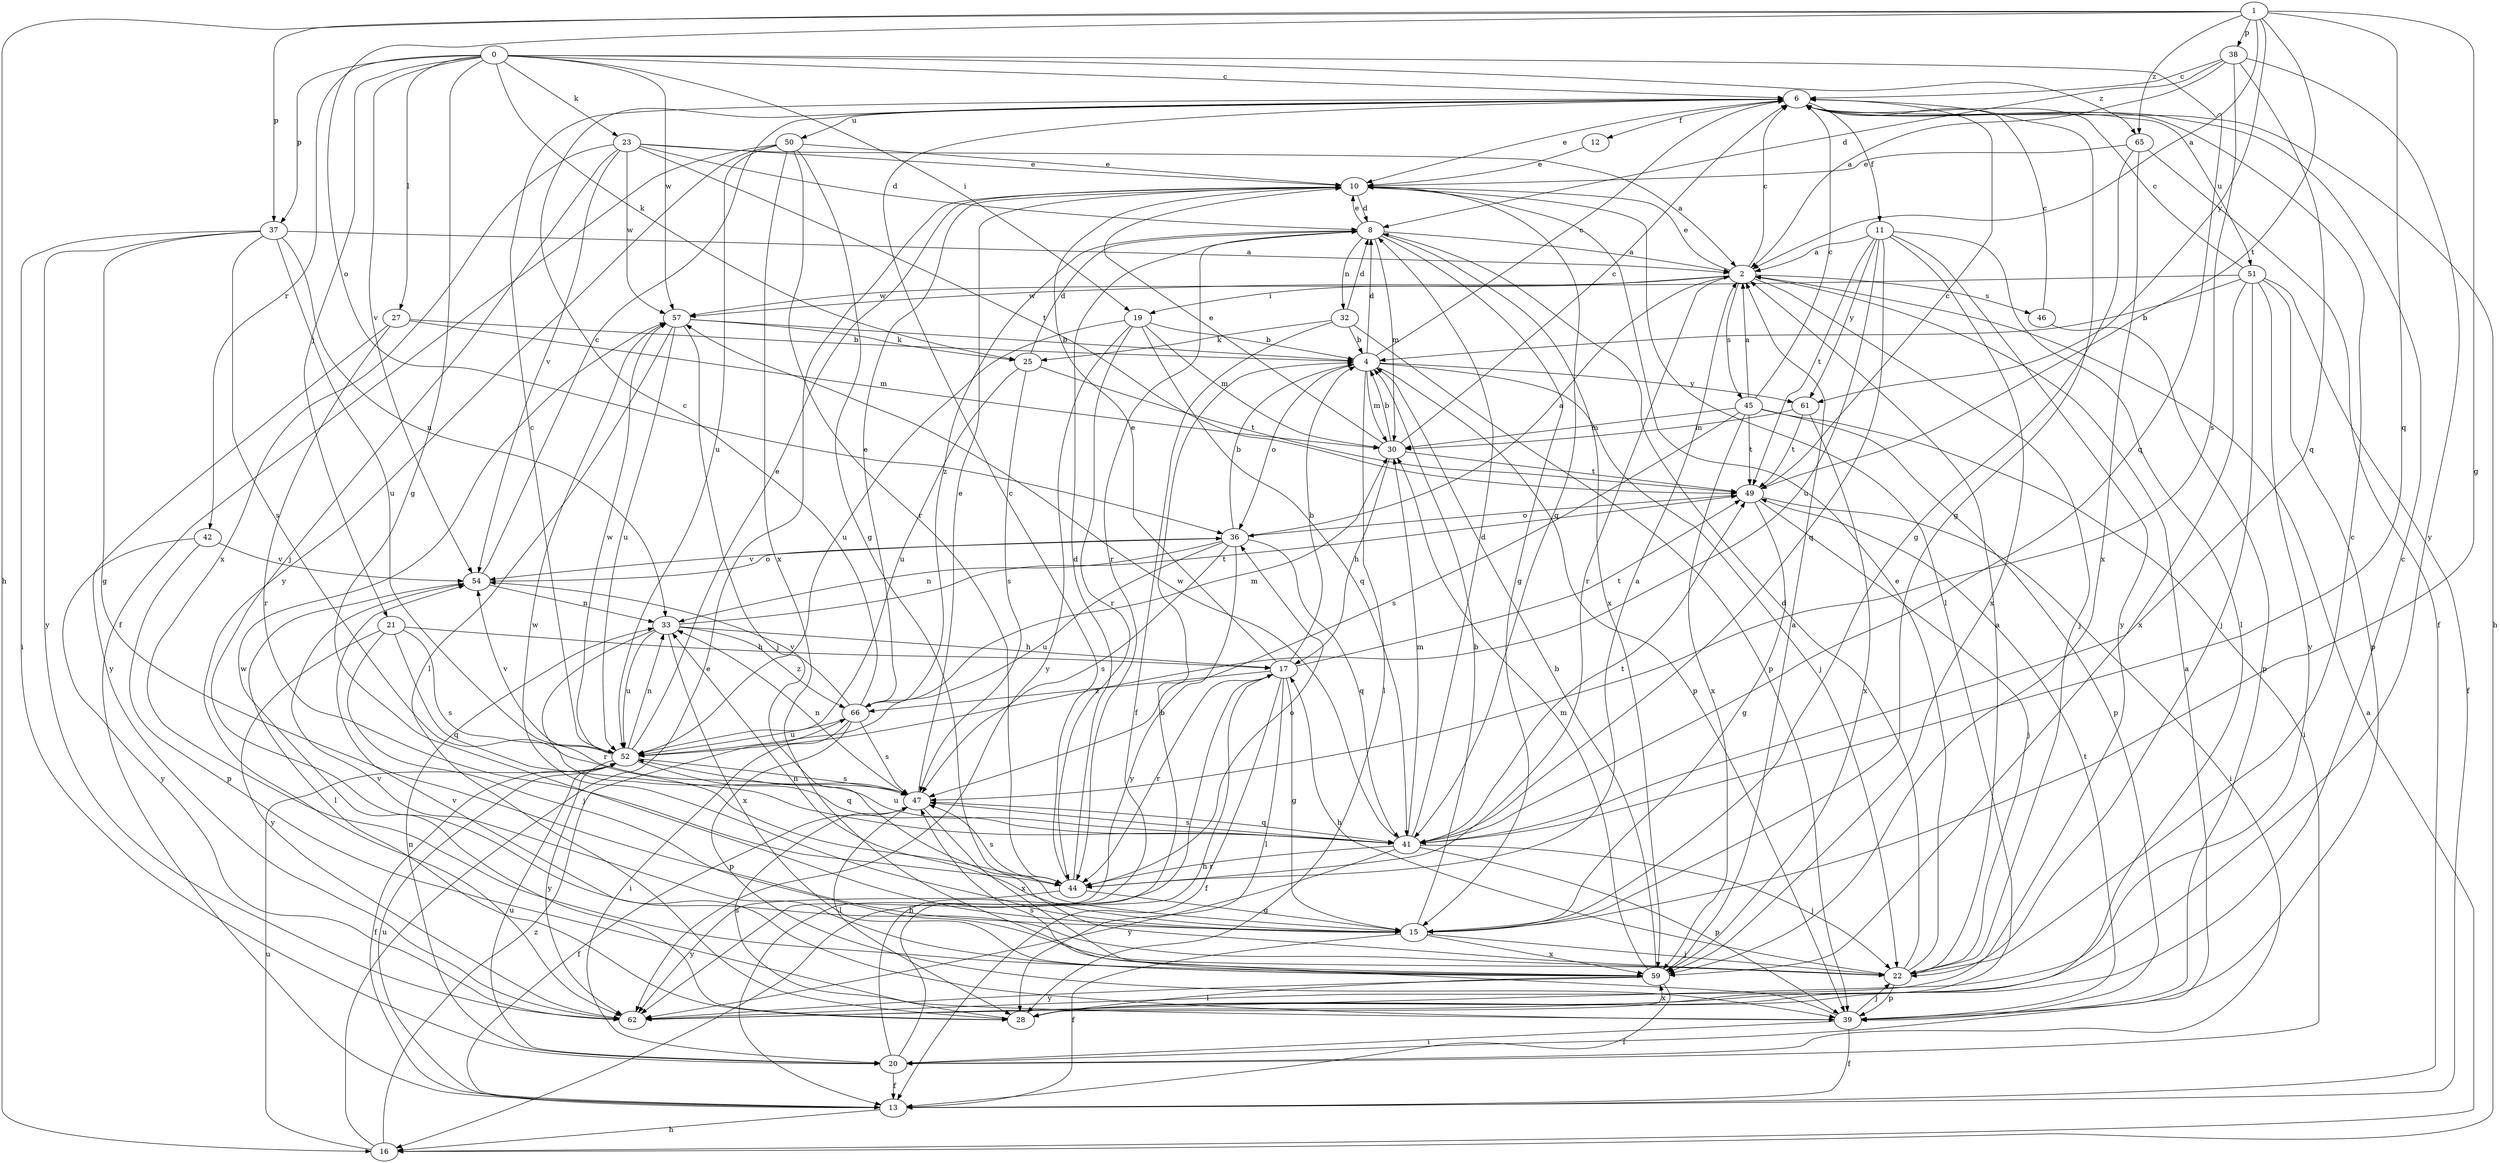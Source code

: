 strict digraph  {
0;
1;
2;
4;
6;
8;
10;
11;
12;
13;
15;
16;
17;
19;
20;
21;
22;
23;
25;
27;
28;
30;
32;
33;
36;
37;
38;
39;
41;
42;
44;
45;
46;
47;
49;
50;
51;
52;
54;
57;
59;
61;
62;
65;
66;
0 -> 6  [label=c];
0 -> 15  [label=g];
0 -> 19  [label=i];
0 -> 21  [label=j];
0 -> 23  [label=k];
0 -> 25  [label=k];
0 -> 27  [label=l];
0 -> 37  [label=p];
0 -> 41  [label=q];
0 -> 42  [label=r];
0 -> 54  [label=v];
0 -> 57  [label=w];
0 -> 65  [label=z];
1 -> 2  [label=a];
1 -> 15  [label=g];
1 -> 16  [label=h];
1 -> 36  [label=o];
1 -> 37  [label=p];
1 -> 38  [label=p];
1 -> 41  [label=q];
1 -> 49  [label=t];
1 -> 61  [label=y];
1 -> 65  [label=z];
2 -> 6  [label=c];
2 -> 10  [label=e];
2 -> 19  [label=i];
2 -> 22  [label=j];
2 -> 44  [label=r];
2 -> 45  [label=s];
2 -> 46  [label=s];
2 -> 57  [label=w];
4 -> 6  [label=c];
4 -> 8  [label=d];
4 -> 22  [label=j];
4 -> 28  [label=l];
4 -> 30  [label=m];
4 -> 36  [label=o];
4 -> 39  [label=p];
4 -> 61  [label=y];
6 -> 10  [label=e];
6 -> 11  [label=f];
6 -> 12  [label=f];
6 -> 15  [label=g];
6 -> 16  [label=h];
6 -> 50  [label=u];
6 -> 51  [label=u];
8 -> 2  [label=a];
8 -> 10  [label=e];
8 -> 15  [label=g];
8 -> 30  [label=m];
8 -> 32  [label=n];
8 -> 44  [label=r];
8 -> 59  [label=x];
8 -> 66  [label=z];
10 -> 8  [label=d];
10 -> 28  [label=l];
10 -> 41  [label=q];
11 -> 2  [label=a];
11 -> 28  [label=l];
11 -> 41  [label=q];
11 -> 49  [label=t];
11 -> 52  [label=u];
11 -> 59  [label=x];
11 -> 61  [label=y];
11 -> 62  [label=y];
12 -> 10  [label=e];
13 -> 16  [label=h];
13 -> 52  [label=u];
15 -> 4  [label=b];
15 -> 13  [label=f];
15 -> 22  [label=j];
15 -> 33  [label=n];
15 -> 57  [label=w];
15 -> 59  [label=x];
16 -> 2  [label=a];
16 -> 10  [label=e];
16 -> 52  [label=u];
16 -> 66  [label=z];
17 -> 4  [label=b];
17 -> 10  [label=e];
17 -> 13  [label=f];
17 -> 15  [label=g];
17 -> 16  [label=h];
17 -> 28  [label=l];
17 -> 44  [label=r];
17 -> 49  [label=t];
17 -> 66  [label=z];
19 -> 4  [label=b];
19 -> 30  [label=m];
19 -> 41  [label=q];
19 -> 44  [label=r];
19 -> 52  [label=u];
19 -> 62  [label=y];
20 -> 2  [label=a];
20 -> 4  [label=b];
20 -> 13  [label=f];
20 -> 17  [label=h];
20 -> 33  [label=n];
20 -> 52  [label=u];
21 -> 17  [label=h];
21 -> 22  [label=j];
21 -> 41  [label=q];
21 -> 47  [label=s];
21 -> 62  [label=y];
22 -> 2  [label=a];
22 -> 6  [label=c];
22 -> 8  [label=d];
22 -> 10  [label=e];
22 -> 17  [label=h];
22 -> 39  [label=p];
23 -> 2  [label=a];
23 -> 8  [label=d];
23 -> 10  [label=e];
23 -> 22  [label=j];
23 -> 49  [label=t];
23 -> 54  [label=v];
23 -> 57  [label=w];
23 -> 59  [label=x];
25 -> 8  [label=d];
25 -> 47  [label=s];
25 -> 49  [label=t];
25 -> 52  [label=u];
27 -> 4  [label=b];
27 -> 30  [label=m];
27 -> 44  [label=r];
27 -> 62  [label=y];
28 -> 6  [label=c];
28 -> 47  [label=s];
28 -> 57  [label=w];
28 -> 59  [label=x];
30 -> 4  [label=b];
30 -> 6  [label=c];
30 -> 10  [label=e];
30 -> 17  [label=h];
30 -> 49  [label=t];
32 -> 4  [label=b];
32 -> 8  [label=d];
32 -> 13  [label=f];
32 -> 25  [label=k];
32 -> 39  [label=p];
33 -> 17  [label=h];
33 -> 44  [label=r];
33 -> 49  [label=t];
33 -> 52  [label=u];
33 -> 59  [label=x];
33 -> 66  [label=z];
36 -> 2  [label=a];
36 -> 4  [label=b];
36 -> 33  [label=n];
36 -> 41  [label=q];
36 -> 47  [label=s];
36 -> 52  [label=u];
36 -> 54  [label=v];
36 -> 62  [label=y];
37 -> 2  [label=a];
37 -> 15  [label=g];
37 -> 20  [label=i];
37 -> 33  [label=n];
37 -> 47  [label=s];
37 -> 52  [label=u];
37 -> 62  [label=y];
38 -> 2  [label=a];
38 -> 6  [label=c];
38 -> 8  [label=d];
38 -> 41  [label=q];
38 -> 47  [label=s];
38 -> 62  [label=y];
39 -> 13  [label=f];
39 -> 20  [label=i];
39 -> 22  [label=j];
39 -> 47  [label=s];
39 -> 49  [label=t];
39 -> 54  [label=v];
41 -> 8  [label=d];
41 -> 22  [label=j];
41 -> 30  [label=m];
41 -> 39  [label=p];
41 -> 44  [label=r];
41 -> 47  [label=s];
41 -> 49  [label=t];
41 -> 52  [label=u];
41 -> 57  [label=w];
41 -> 62  [label=y];
42 -> 39  [label=p];
42 -> 54  [label=v];
42 -> 62  [label=y];
44 -> 2  [label=a];
44 -> 6  [label=c];
44 -> 8  [label=d];
44 -> 15  [label=g];
44 -> 36  [label=o];
44 -> 47  [label=s];
44 -> 62  [label=y];
45 -> 2  [label=a];
45 -> 6  [label=c];
45 -> 20  [label=i];
45 -> 30  [label=m];
45 -> 39  [label=p];
45 -> 47  [label=s];
45 -> 49  [label=t];
45 -> 59  [label=x];
46 -> 6  [label=c];
46 -> 39  [label=p];
47 -> 10  [label=e];
47 -> 13  [label=f];
47 -> 28  [label=l];
47 -> 33  [label=n];
47 -> 41  [label=q];
47 -> 59  [label=x];
49 -> 6  [label=c];
49 -> 15  [label=g];
49 -> 20  [label=i];
49 -> 22  [label=j];
49 -> 36  [label=o];
50 -> 10  [label=e];
50 -> 13  [label=f];
50 -> 15  [label=g];
50 -> 44  [label=r];
50 -> 52  [label=u];
50 -> 59  [label=x];
50 -> 62  [label=y];
51 -> 4  [label=b];
51 -> 6  [label=c];
51 -> 13  [label=f];
51 -> 22  [label=j];
51 -> 39  [label=p];
51 -> 57  [label=w];
51 -> 59  [label=x];
51 -> 62  [label=y];
52 -> 6  [label=c];
52 -> 10  [label=e];
52 -> 13  [label=f];
52 -> 33  [label=n];
52 -> 41  [label=q];
52 -> 47  [label=s];
52 -> 54  [label=v];
52 -> 57  [label=w];
52 -> 62  [label=y];
54 -> 6  [label=c];
54 -> 28  [label=l];
54 -> 33  [label=n];
54 -> 36  [label=o];
57 -> 4  [label=b];
57 -> 22  [label=j];
57 -> 25  [label=k];
57 -> 28  [label=l];
57 -> 52  [label=u];
59 -> 2  [label=a];
59 -> 4  [label=b];
59 -> 13  [label=f];
59 -> 28  [label=l];
59 -> 30  [label=m];
59 -> 54  [label=v];
59 -> 62  [label=y];
61 -> 30  [label=m];
61 -> 49  [label=t];
61 -> 59  [label=x];
65 -> 10  [label=e];
65 -> 13  [label=f];
65 -> 15  [label=g];
65 -> 59  [label=x];
66 -> 6  [label=c];
66 -> 10  [label=e];
66 -> 20  [label=i];
66 -> 30  [label=m];
66 -> 39  [label=p];
66 -> 47  [label=s];
66 -> 52  [label=u];
66 -> 54  [label=v];
}
